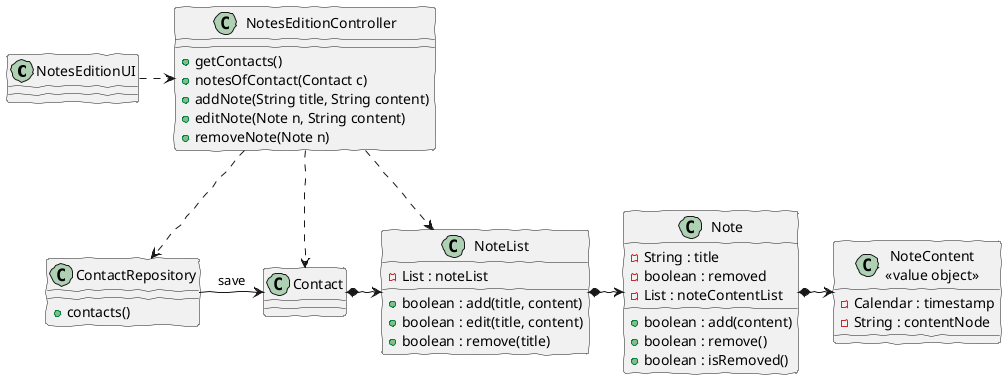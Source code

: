 @startuml cd_notes_edition.png
skinparam handwritten true
skinparam packageStyle rect
skinparam defaultFontName FG Virgil
skinparam shadowing false 
skinparam SequenceMessageAlign center

class NotesEditionUI{    
}
class NotesEditionController{
    +getContacts()
    +notesOfContact(Contact c)
    +addNote(String title, String content) 
    +editNote(Note n, String content)
    +removeNote(Note n)
}
class ContactRepository{
    +contacts()
}
class Contact{
}
class NoteList{
    -List : noteList
    +boolean : add(title, content)
    +boolean : edit(title, content)
    +boolean : remove(title)
}
class Note{
    -String : title
    -boolean : removed
    -List : noteContentList
    +boolean : add(content)
    +boolean : remove()
    +boolean : isRemoved()
}
class "NoteContent\n<<value object>>"{
    -Calendar : timestamp
    -String : contentNode
}

NotesEditionUI .> NotesEditionController
NotesEditionController .-> ContactRepository
NotesEditionController .-> NoteList
NotesEditionController .-> Contact
ContactRepository -> Contact : save
Contact *-> NoteList
NoteList *-> Note
Note *-> "NoteContent\n<<value object>>"

@enduml
